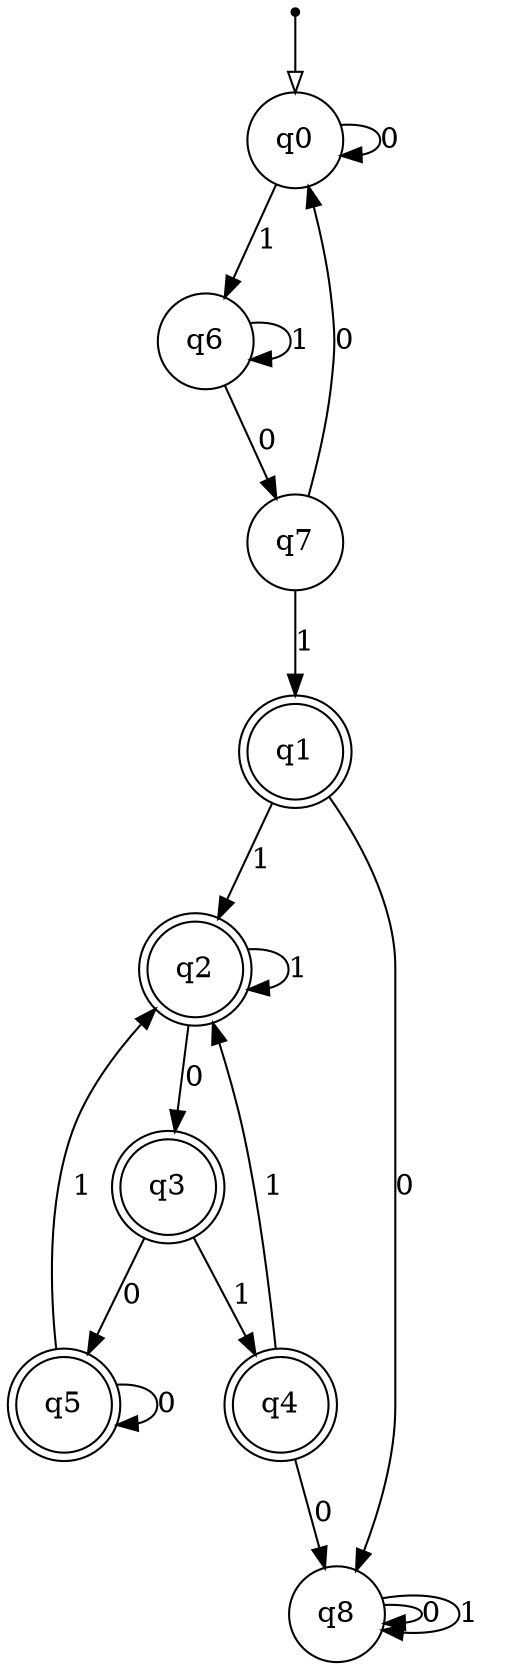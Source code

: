 digraph {
  node [shape=point]; __start;
  node [shape = circle]; q0;
  node [shape = doublecircle]; q1;
  node [shape = doublecircle]; q2;
  node [shape = doublecircle]; q3;
  node [shape = doublecircle]; q4;
  node [shape = doublecircle]; q5;
  node [shape = circle]; q6;
  node [shape = circle]; q7;
  node [shape = circle]; q8;

  __start -> q0 [arrowhead = empty];
  q0 -> q0 [label = "0"];
  q0 -> q6 [label = "1"];
  q1 -> q8 [label = "0"];
  q1 -> q2 [label = "1"];
  q2 -> q3 [label = "0"];
  q2 -> q2 [label = "1"];
  q3 -> q5 [label = "0"];
  q3 -> q4 [label = "1"];
  q4 -> q8 [label = "0"];
  q4 -> q2 [label = "1"];
  q5 -> q5 [label = "0"];
  q5 -> q2 [label = "1"];
  q6 -> q7 [label = "0"];
  q6 -> q6 [label = "1"];
  q7 -> q0 [label = "0"];
  q7 -> q1 [label = "1"];
  q8 -> q8 [label = "0"];
  q8 -> q8 [label = "1"];
}